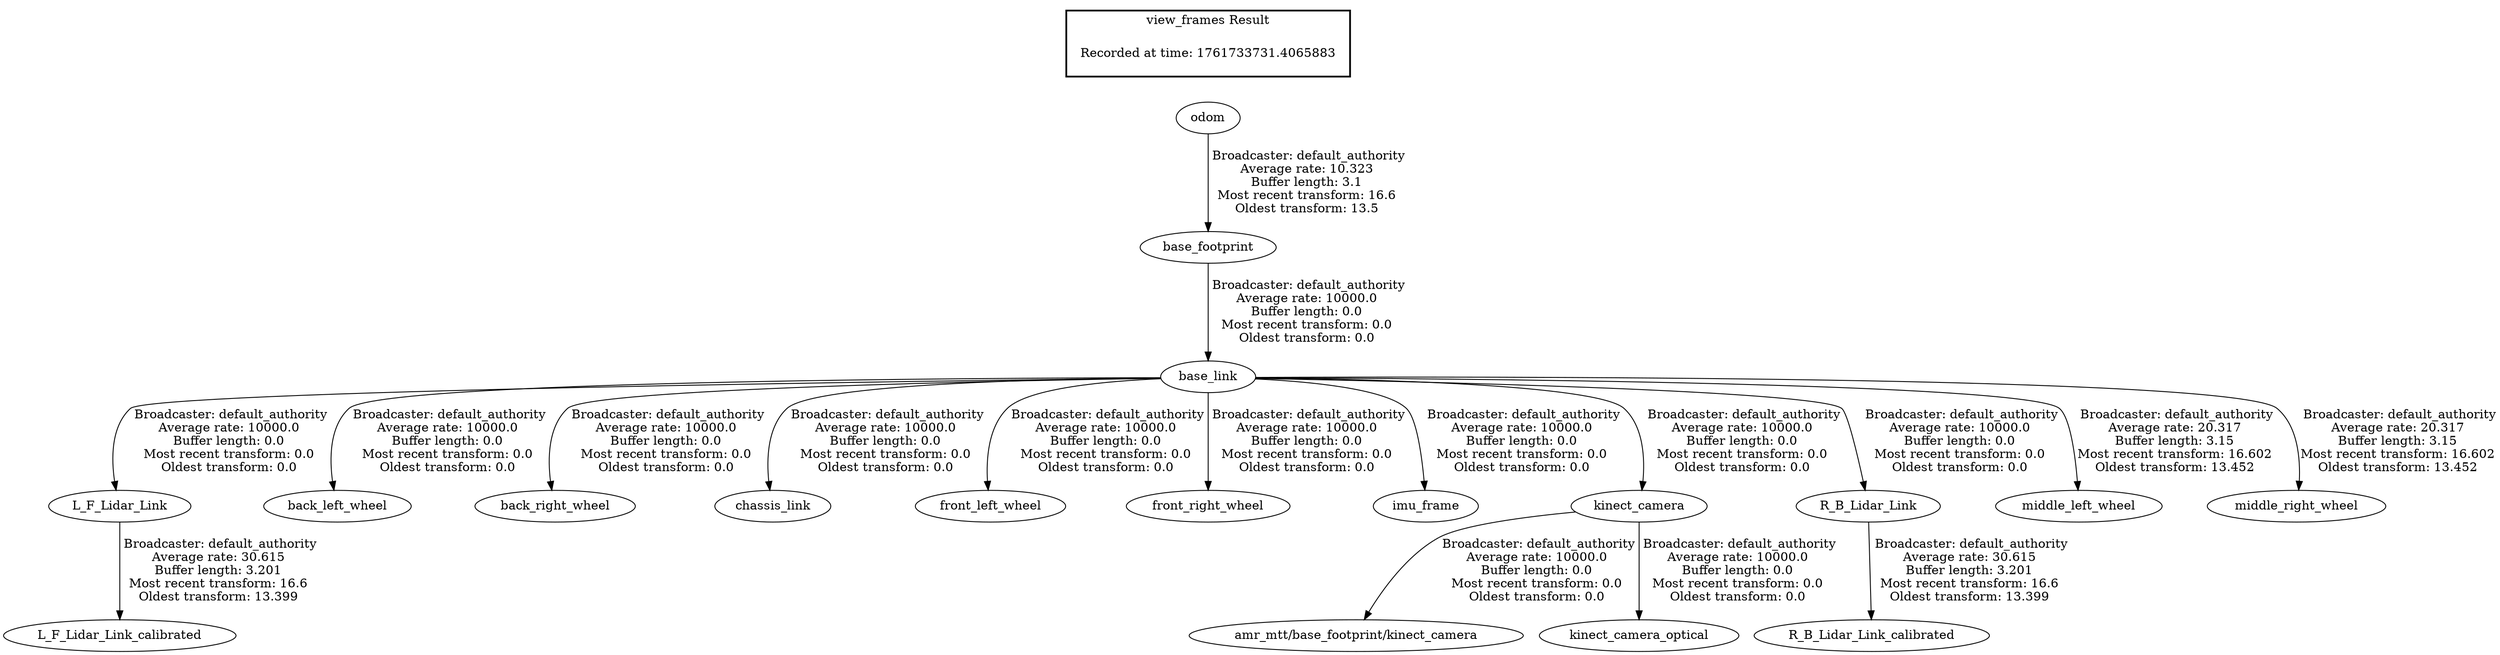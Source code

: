 digraph G {
"L_F_Lidar_Link" -> "L_F_Lidar_Link_calibrated"[label=" Broadcaster: default_authority\nAverage rate: 30.615\nBuffer length: 3.201\nMost recent transform: 16.6\nOldest transform: 13.399\n"];
"base_link" -> "L_F_Lidar_Link"[label=" Broadcaster: default_authority\nAverage rate: 10000.0\nBuffer length: 0.0\nMost recent transform: 0.0\nOldest transform: 0.0\n"];
"base_link" -> "back_left_wheel"[label=" Broadcaster: default_authority\nAverage rate: 10000.0\nBuffer length: 0.0\nMost recent transform: 0.0\nOldest transform: 0.0\n"];
"base_footprint" -> "base_link"[label=" Broadcaster: default_authority\nAverage rate: 10000.0\nBuffer length: 0.0\nMost recent transform: 0.0\nOldest transform: 0.0\n"];
"base_link" -> "back_right_wheel"[label=" Broadcaster: default_authority\nAverage rate: 10000.0\nBuffer length: 0.0\nMost recent transform: 0.0\nOldest transform: 0.0\n"];
"odom" -> "base_footprint"[label=" Broadcaster: default_authority\nAverage rate: 10.323\nBuffer length: 3.1\nMost recent transform: 16.6\nOldest transform: 13.5\n"];
"base_link" -> "chassis_link"[label=" Broadcaster: default_authority\nAverage rate: 10000.0\nBuffer length: 0.0\nMost recent transform: 0.0\nOldest transform: 0.0\n"];
"base_link" -> "front_left_wheel"[label=" Broadcaster: default_authority\nAverage rate: 10000.0\nBuffer length: 0.0\nMost recent transform: 0.0\nOldest transform: 0.0\n"];
"base_link" -> "front_right_wheel"[label=" Broadcaster: default_authority\nAverage rate: 10000.0\nBuffer length: 0.0\nMost recent transform: 0.0\nOldest transform: 0.0\n"];
"base_link" -> "imu_frame"[label=" Broadcaster: default_authority\nAverage rate: 10000.0\nBuffer length: 0.0\nMost recent transform: 0.0\nOldest transform: 0.0\n"];
"kinect_camera" -> "amr_mtt/base_footprint/kinect_camera"[label=" Broadcaster: default_authority\nAverage rate: 10000.0\nBuffer length: 0.0\nMost recent transform: 0.0\nOldest transform: 0.0\n"];
"base_link" -> "kinect_camera"[label=" Broadcaster: default_authority\nAverage rate: 10000.0\nBuffer length: 0.0\nMost recent transform: 0.0\nOldest transform: 0.0\n"];
"base_link" -> "R_B_Lidar_Link"[label=" Broadcaster: default_authority\nAverage rate: 10000.0\nBuffer length: 0.0\nMost recent transform: 0.0\nOldest transform: 0.0\n"];
"kinect_camera" -> "kinect_camera_optical"[label=" Broadcaster: default_authority\nAverage rate: 10000.0\nBuffer length: 0.0\nMost recent transform: 0.0\nOldest transform: 0.0\n"];
"R_B_Lidar_Link" -> "R_B_Lidar_Link_calibrated"[label=" Broadcaster: default_authority\nAverage rate: 30.615\nBuffer length: 3.201\nMost recent transform: 16.6\nOldest transform: 13.399\n"];
"base_link" -> "middle_left_wheel"[label=" Broadcaster: default_authority\nAverage rate: 20.317\nBuffer length: 3.15\nMost recent transform: 16.602\nOldest transform: 13.452\n"];
"base_link" -> "middle_right_wheel"[label=" Broadcaster: default_authority\nAverage rate: 20.317\nBuffer length: 3.15\nMost recent transform: 16.602\nOldest transform: 13.452\n"];
edge [style=invis];
 subgraph cluster_legend { style=bold; color=black; label ="view_frames Result";
"Recorded at time: 1761733731.4065883"[ shape=plaintext ] ;
}->"odom";
}